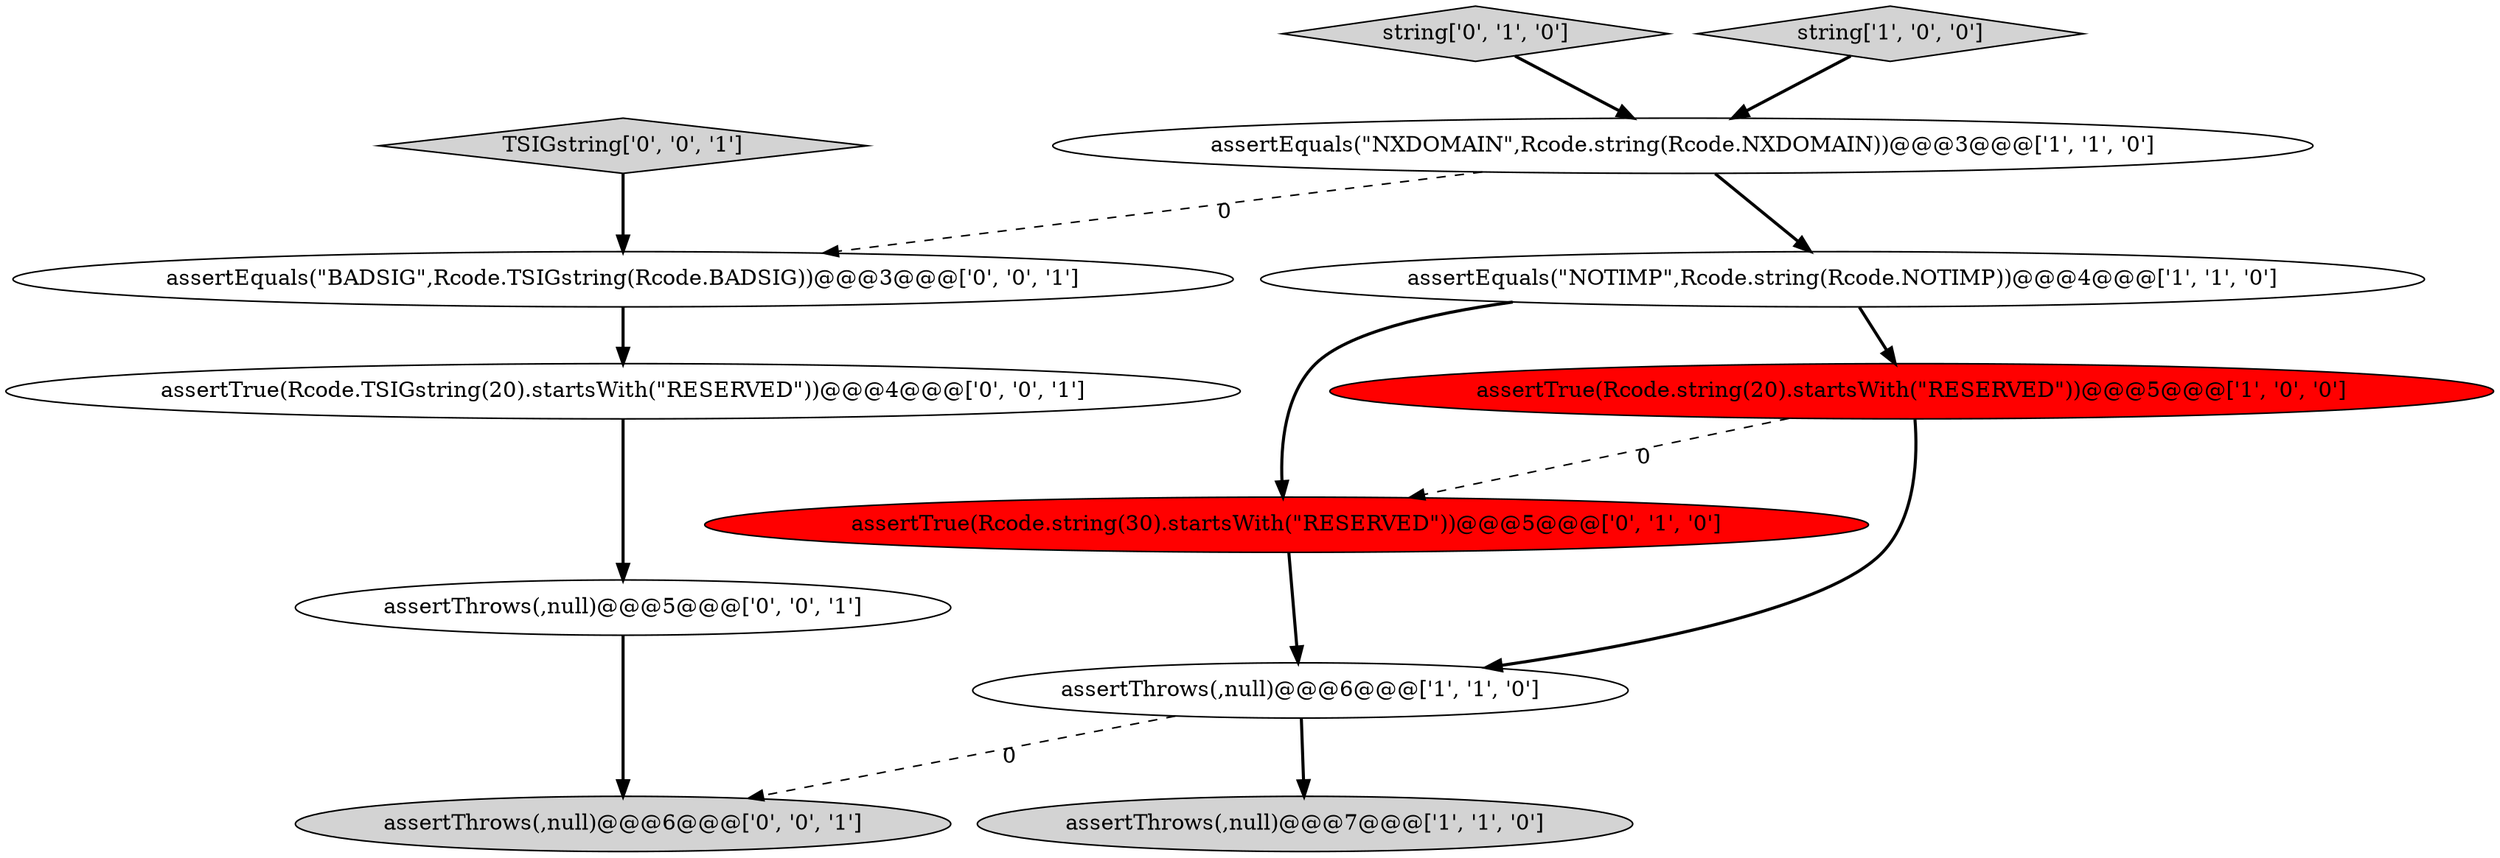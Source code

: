 digraph {
12 [style = filled, label = "TSIGstring['0', '0', '1']", fillcolor = lightgray, shape = diamond image = "AAA0AAABBB3BBB"];
1 [style = filled, label = "assertThrows(,null)@@@6@@@['1', '1', '0']", fillcolor = white, shape = ellipse image = "AAA0AAABBB1BBB"];
0 [style = filled, label = "assertEquals(\"NXDOMAIN\",Rcode.string(Rcode.NXDOMAIN))@@@3@@@['1', '1', '0']", fillcolor = white, shape = ellipse image = "AAA0AAABBB1BBB"];
7 [style = filled, label = "string['0', '1', '0']", fillcolor = lightgray, shape = diamond image = "AAA0AAABBB2BBB"];
2 [style = filled, label = "assertThrows(,null)@@@7@@@['1', '1', '0']", fillcolor = lightgray, shape = ellipse image = "AAA0AAABBB1BBB"];
4 [style = filled, label = "assertEquals(\"NOTIMP\",Rcode.string(Rcode.NOTIMP))@@@4@@@['1', '1', '0']", fillcolor = white, shape = ellipse image = "AAA0AAABBB1BBB"];
3 [style = filled, label = "string['1', '0', '0']", fillcolor = lightgray, shape = diamond image = "AAA0AAABBB1BBB"];
11 [style = filled, label = "assertEquals(\"BADSIG\",Rcode.TSIGstring(Rcode.BADSIG))@@@3@@@['0', '0', '1']", fillcolor = white, shape = ellipse image = "AAA0AAABBB3BBB"];
8 [style = filled, label = "assertThrows(,null)@@@5@@@['0', '0', '1']", fillcolor = white, shape = ellipse image = "AAA0AAABBB3BBB"];
6 [style = filled, label = "assertTrue(Rcode.string(30).startsWith(\"RESERVED\"))@@@5@@@['0', '1', '0']", fillcolor = red, shape = ellipse image = "AAA1AAABBB2BBB"];
10 [style = filled, label = "assertThrows(,null)@@@6@@@['0', '0', '1']", fillcolor = lightgray, shape = ellipse image = "AAA0AAABBB3BBB"];
5 [style = filled, label = "assertTrue(Rcode.string(20).startsWith(\"RESERVED\"))@@@5@@@['1', '0', '0']", fillcolor = red, shape = ellipse image = "AAA1AAABBB1BBB"];
9 [style = filled, label = "assertTrue(Rcode.TSIGstring(20).startsWith(\"RESERVED\"))@@@4@@@['0', '0', '1']", fillcolor = white, shape = ellipse image = "AAA0AAABBB3BBB"];
6->1 [style = bold, label=""];
5->1 [style = bold, label=""];
8->10 [style = bold, label=""];
1->2 [style = bold, label=""];
7->0 [style = bold, label=""];
0->11 [style = dashed, label="0"];
1->10 [style = dashed, label="0"];
5->6 [style = dashed, label="0"];
11->9 [style = bold, label=""];
0->4 [style = bold, label=""];
4->6 [style = bold, label=""];
4->5 [style = bold, label=""];
9->8 [style = bold, label=""];
3->0 [style = bold, label=""];
12->11 [style = bold, label=""];
}
